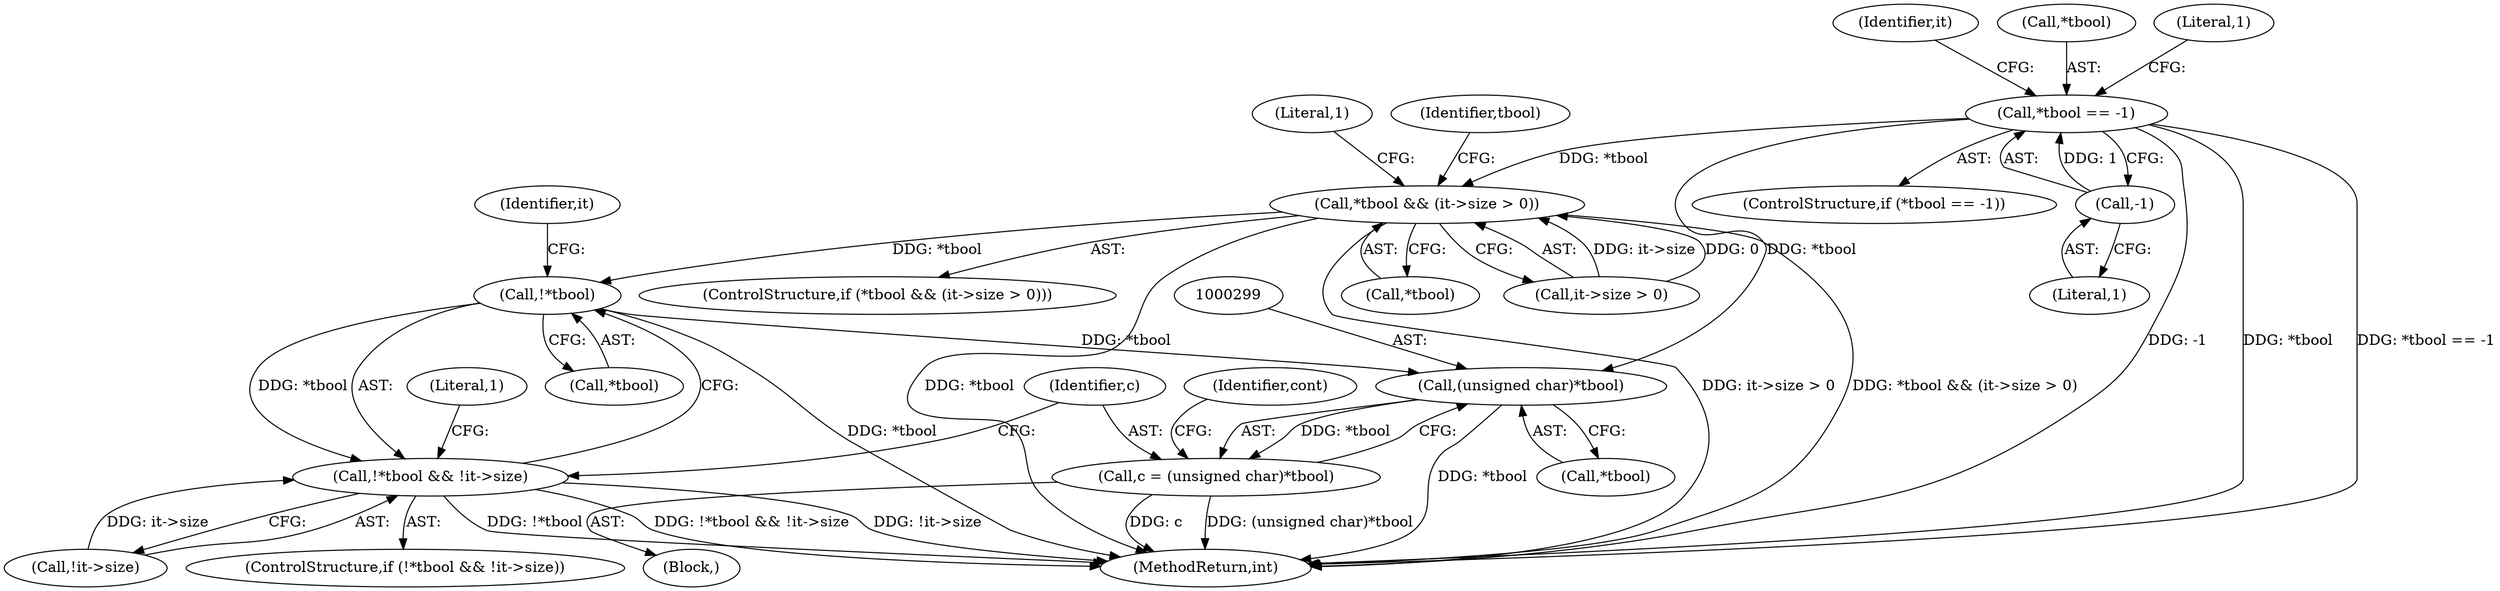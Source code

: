 digraph "0_openssl_f5da52e308a6aeea6d5f3df98c4da295d7e9cc27_1@pointer" {
"1000257" [label="(Call,*tbool == -1)"];
"1000260" [label="(Call,-1)"];
"1000273" [label="(Call,*tbool && (it->size > 0))"];
"1000286" [label="(Call,!*tbool)"];
"1000285" [label="(Call,!*tbool && !it->size)"];
"1000298" [label="(Call,(unsigned char)*tbool)"];
"1000296" [label="(Call,c = (unsigned char)*tbool)"];
"1000268" [label="(Identifier,it)"];
"1000256" [label="(ControlStructure,if (*tbool == -1))"];
"1000283" [label="(Literal,1)"];
"1000300" [label="(Call,*tbool)"];
"1000286" [label="(Call,!*tbool)"];
"1000285" [label="(Call,!*tbool && !it->size)"];
"1000287" [label="(Call,*tbool)"];
"1000257" [label="(Call,*tbool == -1)"];
"1000258" [label="(Call,*tbool)"];
"1000303" [label="(Identifier,cont)"];
"1000284" [label="(ControlStructure,if (!*tbool && !it->size))"];
"1000296" [label="(Call,c = (unsigned char)*tbool)"];
"1000295" [label="(Literal,1)"];
"1000288" [label="(Identifier,tbool)"];
"1000273" [label="(Call,*tbool && (it->size > 0))"];
"1000261" [label="(Literal,1)"];
"1000297" [label="(Identifier,c)"];
"1000410" [label="(MethodReturn,int)"];
"1000289" [label="(Call,!it->size)"];
"1000276" [label="(Call,it->size > 0)"];
"1000223" [label="(Block,)"];
"1000274" [label="(Call,*tbool)"];
"1000298" [label="(Call,(unsigned char)*tbool)"];
"1000291" [label="(Identifier,it)"];
"1000264" [label="(Literal,1)"];
"1000272" [label="(ControlStructure,if (*tbool && (it->size > 0)))"];
"1000260" [label="(Call,-1)"];
"1000257" -> "1000256"  [label="AST: "];
"1000257" -> "1000260"  [label="CFG: "];
"1000258" -> "1000257"  [label="AST: "];
"1000260" -> "1000257"  [label="AST: "];
"1000264" -> "1000257"  [label="CFG: "];
"1000268" -> "1000257"  [label="CFG: "];
"1000257" -> "1000410"  [label="DDG: -1"];
"1000257" -> "1000410"  [label="DDG: *tbool"];
"1000257" -> "1000410"  [label="DDG: *tbool == -1"];
"1000260" -> "1000257"  [label="DDG: 1"];
"1000257" -> "1000273"  [label="DDG: *tbool"];
"1000257" -> "1000298"  [label="DDG: *tbool"];
"1000260" -> "1000261"  [label="CFG: "];
"1000261" -> "1000260"  [label="AST: "];
"1000273" -> "1000272"  [label="AST: "];
"1000273" -> "1000274"  [label="CFG: "];
"1000273" -> "1000276"  [label="CFG: "];
"1000274" -> "1000273"  [label="AST: "];
"1000276" -> "1000273"  [label="AST: "];
"1000283" -> "1000273"  [label="CFG: "];
"1000288" -> "1000273"  [label="CFG: "];
"1000273" -> "1000410"  [label="DDG: *tbool"];
"1000273" -> "1000410"  [label="DDG: it->size > 0"];
"1000273" -> "1000410"  [label="DDG: *tbool && (it->size > 0)"];
"1000276" -> "1000273"  [label="DDG: it->size"];
"1000276" -> "1000273"  [label="DDG: 0"];
"1000273" -> "1000286"  [label="DDG: *tbool"];
"1000286" -> "1000285"  [label="AST: "];
"1000286" -> "1000287"  [label="CFG: "];
"1000287" -> "1000286"  [label="AST: "];
"1000291" -> "1000286"  [label="CFG: "];
"1000285" -> "1000286"  [label="CFG: "];
"1000286" -> "1000410"  [label="DDG: *tbool"];
"1000286" -> "1000285"  [label="DDG: *tbool"];
"1000286" -> "1000298"  [label="DDG: *tbool"];
"1000285" -> "1000284"  [label="AST: "];
"1000285" -> "1000289"  [label="CFG: "];
"1000289" -> "1000285"  [label="AST: "];
"1000295" -> "1000285"  [label="CFG: "];
"1000297" -> "1000285"  [label="CFG: "];
"1000285" -> "1000410"  [label="DDG: !*tbool"];
"1000285" -> "1000410"  [label="DDG: !*tbool && !it->size"];
"1000285" -> "1000410"  [label="DDG: !it->size"];
"1000289" -> "1000285"  [label="DDG: it->size"];
"1000298" -> "1000296"  [label="AST: "];
"1000298" -> "1000300"  [label="CFG: "];
"1000299" -> "1000298"  [label="AST: "];
"1000300" -> "1000298"  [label="AST: "];
"1000296" -> "1000298"  [label="CFG: "];
"1000298" -> "1000410"  [label="DDG: *tbool"];
"1000298" -> "1000296"  [label="DDG: *tbool"];
"1000296" -> "1000223"  [label="AST: "];
"1000297" -> "1000296"  [label="AST: "];
"1000303" -> "1000296"  [label="CFG: "];
"1000296" -> "1000410"  [label="DDG: c"];
"1000296" -> "1000410"  [label="DDG: (unsigned char)*tbool"];
}
